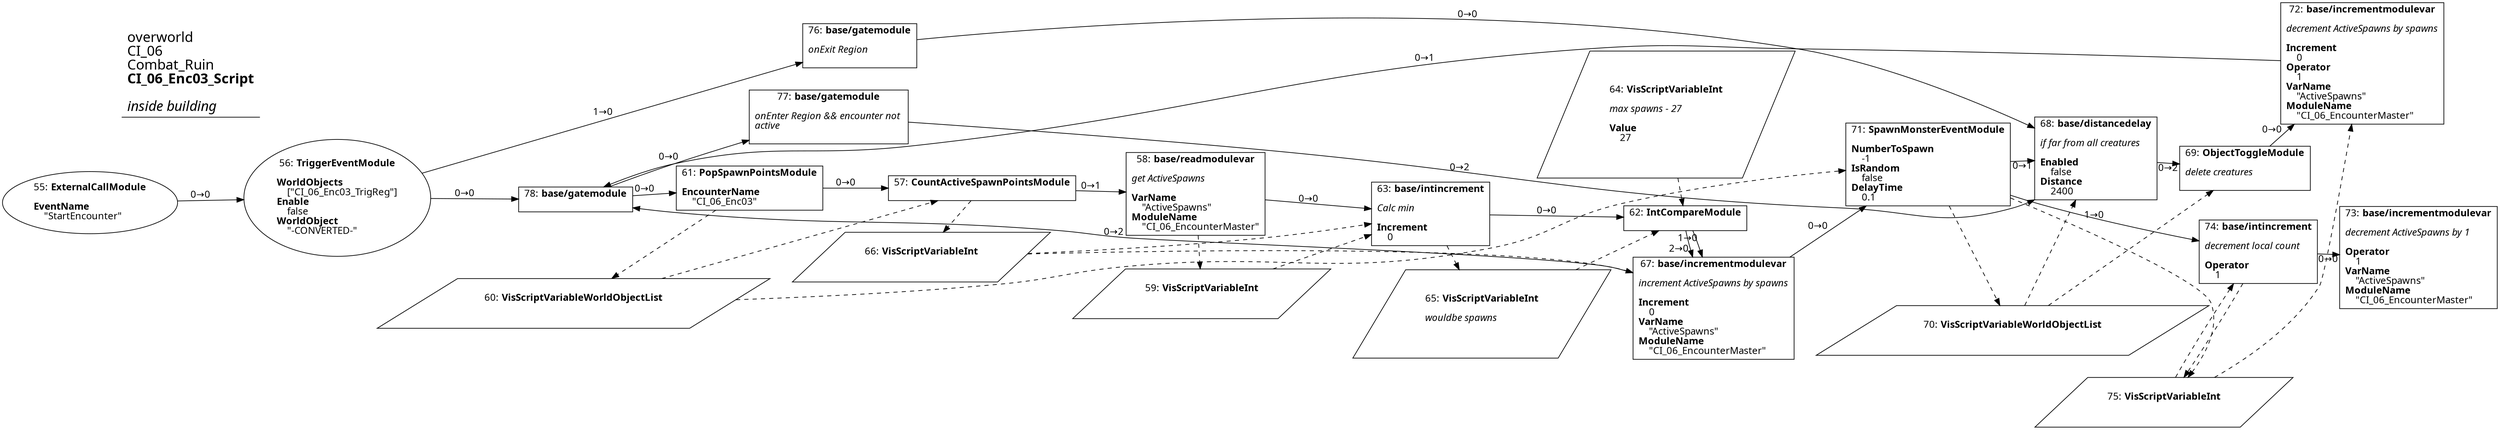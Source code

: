 digraph {
    layout = fdp;
    overlap = prism;
    sep = "+16";
    splines = spline;

    node [ shape = box ];

    graph [ fontname = "Segoe UI" ];
    node [ fontname = "Segoe UI" ];
    edge [ fontname = "Segoe UI" ];

    55 [ label = <55: <b>ExternalCallModule</b><br/><br/><b>EventName</b><br align="left"/>    &quot;StartEncounter&quot;<br align="left"/>> ];
    55 [ shape = oval ]
    55 [ pos = "-0.78800005,-1.9000001!" ];
    55 -> 56 [ label = "0→0" ];

    56 [ label = <56: <b>TriggerEventModule</b><br/><br/><b>WorldObjects</b><br align="left"/>    [&quot;CI_06_Enc03_TrigReg&quot;]<br align="left"/><b>Enable</b><br align="left"/>    false<br align="left"/><b>WorldObject</b><br align="left"/>    &quot;-CONVERTED-&quot;<br align="left"/>> ];
    56 [ shape = oval ]
    56 [ pos = "-0.503,-1.886!" ];
    56 -> 78 [ label = "0→0" ];
    56 -> 76 [ label = "1→0" ];

    57 [ label = <57: <b>CountActiveSpawnPointsModule</b><br/><br/>> ];
    57 [ pos = "0.171,-1.8850001!" ];
    57 -> 58 [ label = "0→1" ];
    60 -> 57 [ style = dashed ];
    57 -> 66 [ style = dashed ];

    58 [ label = <58: <b>base/readmodulevar</b><br/><br/><i>get ActiveSpawns<br align="left"/></i><br align="left"/><b>VarName</b><br align="left"/>    &quot;ActiveSpawns&quot;<br align="left"/><b>ModuleName</b><br align="left"/>    &quot;CI_06_EncounterMaster&quot;<br align="left"/>> ];
    58 [ pos = "0.44300002,-1.8820001!" ];
    58 -> 63 [ label = "0→0" ];
    58 -> 59 [ style = dashed ];

    59 [ label = <59: <b>VisScriptVariableInt</b><br/><br/>> ];
    59 [ shape = parallelogram ]
    59 [ pos = "0.44400004,-2.0140002!" ];

    60 [ label = <60: <b>VisScriptVariableWorldObjectList</b><br/><br/>> ];
    60 [ shape = parallelogram ]
    60 [ pos = "-0.059000004,-2.013!" ];

    61 [ label = <61: <b>PopSpawnPointsModule</b><br/><br/><b>EncounterName</b><br align="left"/>    &quot;CI_06_Enc03&quot;<br align="left"/>> ];
    61 [ pos = "-0.063,-1.8840001!" ];
    61 -> 57 [ label = "0→0" ];
    61 -> 60 [ style = dashed ];

    62 [ label = <62: <b>IntCompareModule</b><br/><br/>> ];
    62 [ pos = "0.89500004,-1.8820001!" ];
    62 -> 67 [ label = "1→0" ];
    62 -> 67 [ label = "2→0" ];
    64 -> 62 [ style = dashed ];
    65 -> 62 [ style = dashed ];

    63 [ label = <63: <b>base/intincrement</b><br/><br/><i>Calc min<br align="left"/></i><br align="left"/><b>Increment</b><br align="left"/>    0<br align="left"/>> ];
    63 [ pos = "0.68700004,-1.8820001!" ];
    63 -> 62 [ label = "0→0" ];
    63 -> 65 [ style = dashed ];
    66 -> 63 [ style = dashed ];
    59 -> 63 [ style = dashed ];

    64 [ label = <64: <b>VisScriptVariableInt</b><br/><br/><i>max spawns - 27<br align="left"/></i><br align="left"/><b>Value</b><br align="left"/>    27<br align="left"/>> ];
    64 [ shape = parallelogram ]
    64 [ pos = "0.89100003,-1.825!" ];

    65 [ label = <65: <b>VisScriptVariableInt</b><br/><br/><i>wouldbe spawns<br align="left"/></i><br align="left"/>> ];
    65 [ shape = parallelogram ]
    65 [ pos = "0.69100004,-2.028!" ];

    66 [ label = <66: <b>VisScriptVariableInt</b><br/><br/>> ];
    66 [ shape = parallelogram ]
    66 [ pos = "0.18100001,-1.9870001!" ];

    67 [ label = <67: <b>base/incrementmodulevar</b><br/><br/><i>increment ActiveSpawns by spawns<br align="left"/></i><br align="left"/><b>Increment</b><br align="left"/>    0<br align="left"/><b>VarName</b><br align="left"/>    &quot;ActiveSpawns&quot;<br align="left"/><b>ModuleName</b><br align="left"/>    &quot;CI_06_EncounterMaster&quot;<br align="left"/>> ];
    67 [ pos = "1.077,-2.072!" ];
    67 -> 71 [ label = "0→0" ];
    67 -> 78 [ label = "0→2" ];
    66 -> 67 [ style = dashed ];

    68 [ label = <68: <b>base/distancedelay</b><br/><br/><i>if far from all creatures<br align="left"/></i><br align="left"/><b>Enabled</b><br align="left"/>    false<br align="left"/><b>Distance</b><br align="left"/>    2400<br align="left"/>> ];
    68 [ pos = "1.6150001,-1.876!" ];
    68 -> 69 [ label = "0→2" ];
    70 -> 68 [ style = dashed ];

    69 [ label = <69: <b>ObjectToggleModule</b><br/><br/><i>delete creatures<br align="left"/></i><br align="left"/>> ];
    69 [ pos = "1.8130001,-1.8850001!" ];
    69 -> 72 [ label = "0→0" ];
    70 -> 69 [ style = dashed ];

    70 [ label = <70: <b>VisScriptVariableWorldObjectList</b><br/><br/>> ];
    70 [ shape = parallelogram ]
    70 [ pos = "1.34,-2.111!" ];

    71 [ label = <71: <b>SpawnMonsterEventModule</b><br/><br/><b>NumberToSpawn</b><br align="left"/>    -1<br align="left"/><b>IsRandom</b><br align="left"/>    false<br align="left"/><b>DelayTime</b><br align="left"/>    0.1<br align="left"/>> ];
    71 [ pos = "1.338,-1.881!" ];
    71 -> 68 [ label = "0→1" ];
    71 -> 74 [ label = "1→0" ];
    71 -> 70 [ style = dashed ];
    71 -> 75 [ style = dashed ];
    60 -> 71 [ style = dashed ];

    72 [ label = <72: <b>base/incrementmodulevar</b><br/><br/><i>decrement ActiveSpawns by spawns<br align="left"/></i><br align="left"/><b>Increment</b><br align="left"/>    0<br align="left"/><b>Operator</b><br align="left"/>    1<br align="left"/><b>VarName</b><br align="left"/>    &quot;ActiveSpawns&quot;<br align="left"/><b>ModuleName</b><br align="left"/>    &quot;CI_06_EncounterMaster&quot;<br align="left"/>> ];
    72 [ pos = "2.035,-1.7!" ];
    72 -> 78 [ label = "0→1" ];
    75 -> 72 [ style = dashed ];

    73 [ label = <73: <b>base/incrementmodulevar</b><br/><br/><i>decrement ActiveSpawns by 1<br align="left"/></i><br align="left"/><b>Operator</b><br align="left"/>    1<br align="left"/><b>VarName</b><br align="left"/>    &quot;ActiveSpawns&quot;<br align="left"/><b>ModuleName</b><br align="left"/>    &quot;CI_06_EncounterMaster&quot;<br align="left"/>> ];
    73 [ pos = "1.845,-2.107!" ];

    74 [ label = <74: <b>base/intincrement</b><br/><br/><i>decrement local count<br align="left"/></i><br align="left"/><b>Operator</b><br align="left"/>    1<br align="left"/>> ];
    74 [ pos = "1.6270001,-2.108!" ];
    74 -> 73 [ label = "0→0" ];
    75 -> 74 [ style = dashed ];
    74 -> 75 [ style = dashed ];

    75 [ label = <75: <b>VisScriptVariableInt</b><br/><br/>> ];
    75 [ shape = parallelogram ]
    75 [ pos = "1.5500001,-2.256!" ];

    76 [ label = <76: <b>base/gatemodule</b><br/><br/><i>onExit Region<br align="left"/></i><br align="left"/>> ];
    76 [ pos = "-0.039,-1.452!" ];
    76 -> 68 [ label = "0→0" ];

    77 [ label = <77: <b>base/gatemodule</b><br/><br/><i>onEnter Region &amp;&amp; encounter not <br align="left"/>active<br align="left"/></i><br align="left"/>> ];
    77 [ pos = "-0.038000003,-1.613!" ];
    77 -> 68 [ label = "0→2" ];

    78 [ label = <78: <b>base/gatemodule</b><br/><br/>> ];
    78 [ pos = "-0.26200002,-1.8850001!" ];
    78 -> 77 [ label = "0→0" ];
    78 -> 61 [ label = "0→0" ];

    title [ pos = "-0.78900003,-1.4510001!" ];
    title [ shape = underline ];
    title [ label = <<font point-size="20">overworld<br align="left"/>CI_06<br align="left"/>Combat_Ruin<br align="left"/><b>CI_06_Enc03_Script</b><br align="left"/><br/><i>inside building</i><br align="left"/></font>> ];
}
